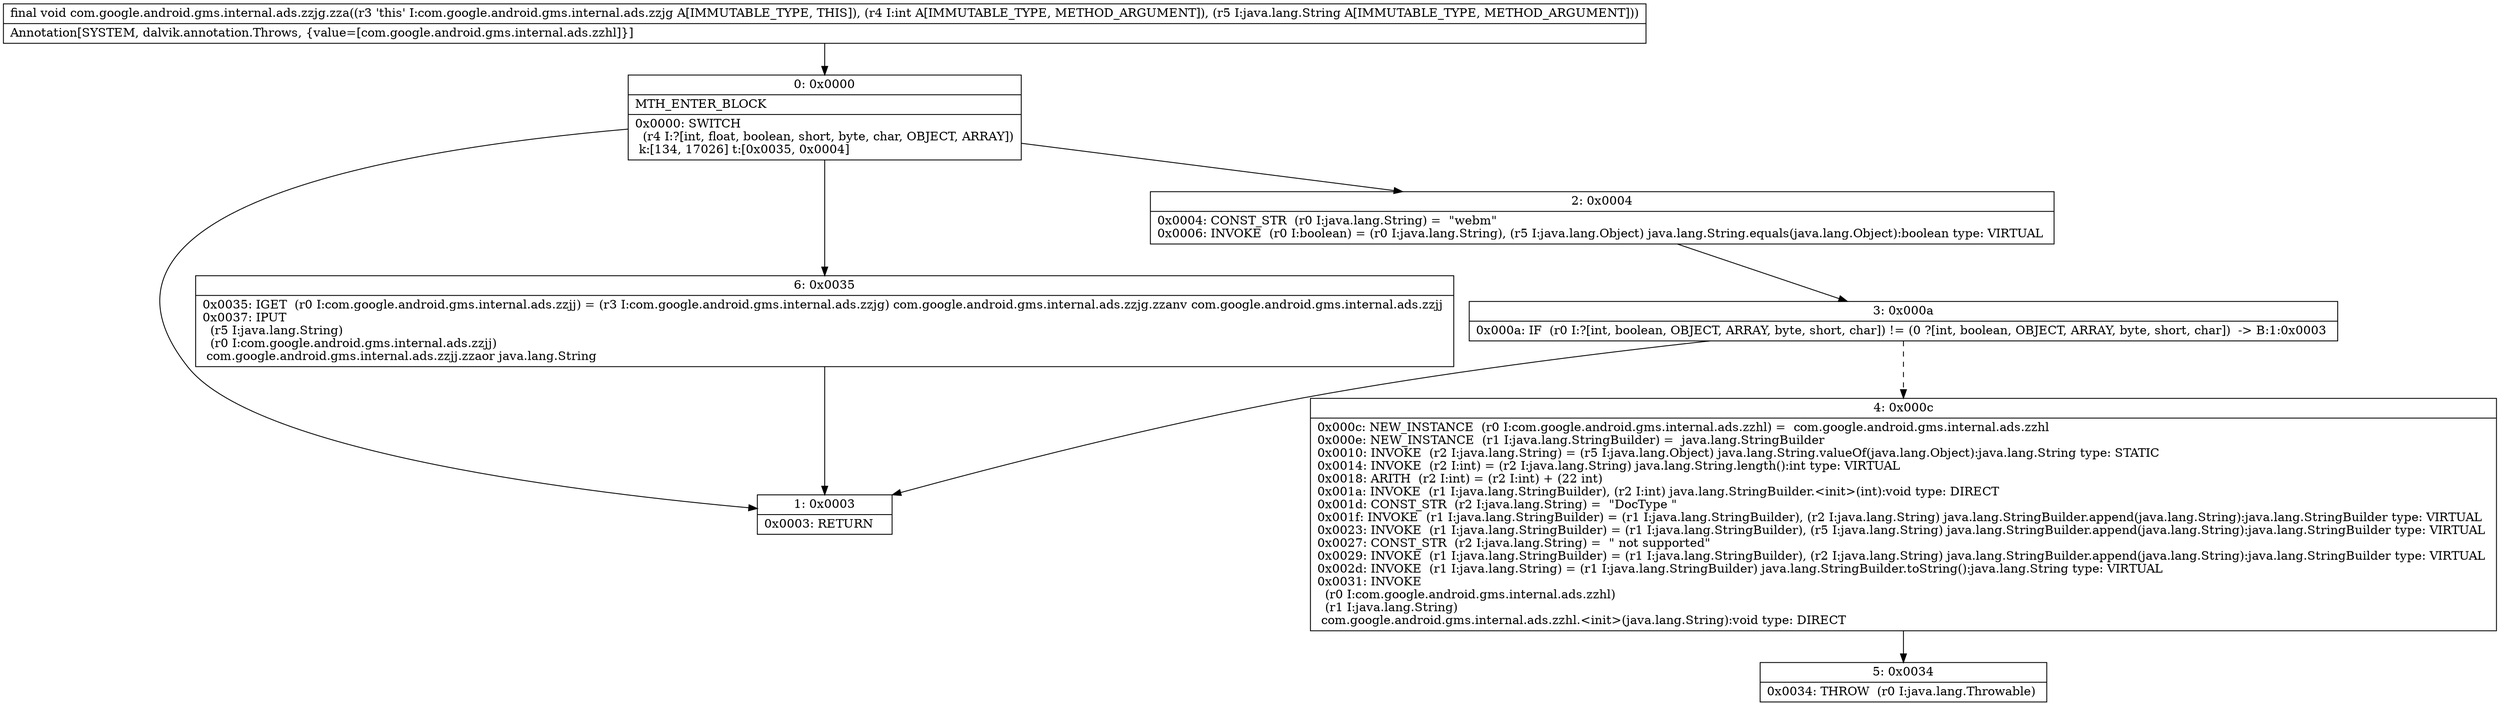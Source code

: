 digraph "CFG forcom.google.android.gms.internal.ads.zzjg.zza(ILjava\/lang\/String;)V" {
Node_0 [shape=record,label="{0\:\ 0x0000|MTH_ENTER_BLOCK\l|0x0000: SWITCH  \l  (r4 I:?[int, float, boolean, short, byte, char, OBJECT, ARRAY])\l k:[134, 17026] t:[0x0035, 0x0004] \l}"];
Node_1 [shape=record,label="{1\:\ 0x0003|0x0003: RETURN   \l}"];
Node_2 [shape=record,label="{2\:\ 0x0004|0x0004: CONST_STR  (r0 I:java.lang.String) =  \"webm\" \l0x0006: INVOKE  (r0 I:boolean) = (r0 I:java.lang.String), (r5 I:java.lang.Object) java.lang.String.equals(java.lang.Object):boolean type: VIRTUAL \l}"];
Node_3 [shape=record,label="{3\:\ 0x000a|0x000a: IF  (r0 I:?[int, boolean, OBJECT, ARRAY, byte, short, char]) != (0 ?[int, boolean, OBJECT, ARRAY, byte, short, char])  \-\> B:1:0x0003 \l}"];
Node_4 [shape=record,label="{4\:\ 0x000c|0x000c: NEW_INSTANCE  (r0 I:com.google.android.gms.internal.ads.zzhl) =  com.google.android.gms.internal.ads.zzhl \l0x000e: NEW_INSTANCE  (r1 I:java.lang.StringBuilder) =  java.lang.StringBuilder \l0x0010: INVOKE  (r2 I:java.lang.String) = (r5 I:java.lang.Object) java.lang.String.valueOf(java.lang.Object):java.lang.String type: STATIC \l0x0014: INVOKE  (r2 I:int) = (r2 I:java.lang.String) java.lang.String.length():int type: VIRTUAL \l0x0018: ARITH  (r2 I:int) = (r2 I:int) + (22 int) \l0x001a: INVOKE  (r1 I:java.lang.StringBuilder), (r2 I:int) java.lang.StringBuilder.\<init\>(int):void type: DIRECT \l0x001d: CONST_STR  (r2 I:java.lang.String) =  \"DocType \" \l0x001f: INVOKE  (r1 I:java.lang.StringBuilder) = (r1 I:java.lang.StringBuilder), (r2 I:java.lang.String) java.lang.StringBuilder.append(java.lang.String):java.lang.StringBuilder type: VIRTUAL \l0x0023: INVOKE  (r1 I:java.lang.StringBuilder) = (r1 I:java.lang.StringBuilder), (r5 I:java.lang.String) java.lang.StringBuilder.append(java.lang.String):java.lang.StringBuilder type: VIRTUAL \l0x0027: CONST_STR  (r2 I:java.lang.String) =  \" not supported\" \l0x0029: INVOKE  (r1 I:java.lang.StringBuilder) = (r1 I:java.lang.StringBuilder), (r2 I:java.lang.String) java.lang.StringBuilder.append(java.lang.String):java.lang.StringBuilder type: VIRTUAL \l0x002d: INVOKE  (r1 I:java.lang.String) = (r1 I:java.lang.StringBuilder) java.lang.StringBuilder.toString():java.lang.String type: VIRTUAL \l0x0031: INVOKE  \l  (r0 I:com.google.android.gms.internal.ads.zzhl)\l  (r1 I:java.lang.String)\l com.google.android.gms.internal.ads.zzhl.\<init\>(java.lang.String):void type: DIRECT \l}"];
Node_5 [shape=record,label="{5\:\ 0x0034|0x0034: THROW  (r0 I:java.lang.Throwable) \l}"];
Node_6 [shape=record,label="{6\:\ 0x0035|0x0035: IGET  (r0 I:com.google.android.gms.internal.ads.zzjj) = (r3 I:com.google.android.gms.internal.ads.zzjg) com.google.android.gms.internal.ads.zzjg.zzanv com.google.android.gms.internal.ads.zzjj \l0x0037: IPUT  \l  (r5 I:java.lang.String)\l  (r0 I:com.google.android.gms.internal.ads.zzjj)\l com.google.android.gms.internal.ads.zzjj.zzaor java.lang.String \l}"];
MethodNode[shape=record,label="{final void com.google.android.gms.internal.ads.zzjg.zza((r3 'this' I:com.google.android.gms.internal.ads.zzjg A[IMMUTABLE_TYPE, THIS]), (r4 I:int A[IMMUTABLE_TYPE, METHOD_ARGUMENT]), (r5 I:java.lang.String A[IMMUTABLE_TYPE, METHOD_ARGUMENT]))  | Annotation[SYSTEM, dalvik.annotation.Throws, \{value=[com.google.android.gms.internal.ads.zzhl]\}]\l}"];
MethodNode -> Node_0;
Node_0 -> Node_1;
Node_0 -> Node_2;
Node_0 -> Node_6;
Node_2 -> Node_3;
Node_3 -> Node_1;
Node_3 -> Node_4[style=dashed];
Node_4 -> Node_5;
Node_6 -> Node_1;
}

